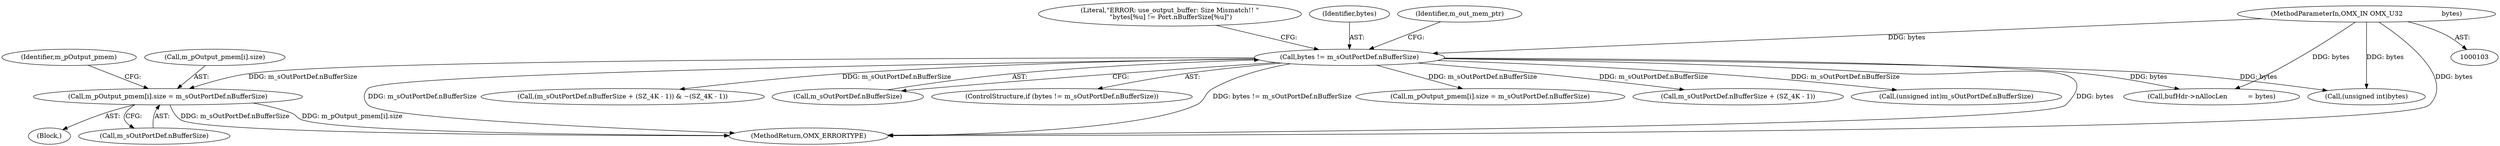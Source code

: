 digraph "0_Android_7558d03e6498e970b761aa44fff6b2c659202d95_2@array" {
"1000456" [label="(Call,m_pOutput_pmem[i].size = m_sOutPortDef.nBufferSize)"];
"1000138" [label="(Call,bytes != m_sOutPortDef.nBufferSize)"];
"1000108" [label="(MethodParameterIn,OMX_IN OMX_U32                   bytes)"];
"1000468" [label="(Identifier,m_pOutput_pmem)"];
"1000108" [label="(MethodParameterIn,OMX_IN OMX_U32                   bytes)"];
"1000145" [label="(Literal,\"ERROR: use_output_buffer: Size Mismatch!! \"\n \"bytes[%u] != Port.nBufferSize[%u]\")"];
"1000394" [label="(Block,)"];
"1000398" [label="(Call,m_sOutPortDef.nBufferSize + (SZ_4K - 1))"];
"1000138" [label="(Call,bytes != m_sOutPortDef.nBufferSize)"];
"1000149" [label="(Call,(unsigned int)m_sOutPortDef.nBufferSize)"];
"1000457" [label="(Call,m_pOutput_pmem[i].size)"];
"1000139" [label="(Identifier,bytes)"];
"1000270" [label="(Call,bufHdr->nAllocLen          = bytes)"];
"1000397" [label="(Call,(m_sOutPortDef.nBufferSize + (SZ_4K - 1)) & ~(SZ_4K - 1))"];
"1000158" [label="(Identifier,m_out_mem_ptr)"];
"1000651" [label="(MethodReturn,OMX_ERRORTYPE)"];
"1000146" [label="(Call,(unsigned int)bytes)"];
"1000140" [label="(Call,m_sOutPortDef.nBufferSize)"];
"1000137" [label="(ControlStructure,if (bytes != m_sOutPortDef.nBufferSize))"];
"1000580" [label="(Call,m_pOutput_pmem[i].size = m_sOutPortDef.nBufferSize)"];
"1000462" [label="(Call,m_sOutPortDef.nBufferSize)"];
"1000456" [label="(Call,m_pOutput_pmem[i].size = m_sOutPortDef.nBufferSize)"];
"1000456" -> "1000394"  [label="AST: "];
"1000456" -> "1000462"  [label="CFG: "];
"1000457" -> "1000456"  [label="AST: "];
"1000462" -> "1000456"  [label="AST: "];
"1000468" -> "1000456"  [label="CFG: "];
"1000456" -> "1000651"  [label="DDG: m_pOutput_pmem[i].size"];
"1000456" -> "1000651"  [label="DDG: m_sOutPortDef.nBufferSize"];
"1000138" -> "1000456"  [label="DDG: m_sOutPortDef.nBufferSize"];
"1000138" -> "1000137"  [label="AST: "];
"1000138" -> "1000140"  [label="CFG: "];
"1000139" -> "1000138"  [label="AST: "];
"1000140" -> "1000138"  [label="AST: "];
"1000145" -> "1000138"  [label="CFG: "];
"1000158" -> "1000138"  [label="CFG: "];
"1000138" -> "1000651"  [label="DDG: bytes"];
"1000138" -> "1000651"  [label="DDG: m_sOutPortDef.nBufferSize"];
"1000138" -> "1000651"  [label="DDG: bytes != m_sOutPortDef.nBufferSize"];
"1000108" -> "1000138"  [label="DDG: bytes"];
"1000138" -> "1000146"  [label="DDG: bytes"];
"1000138" -> "1000149"  [label="DDG: m_sOutPortDef.nBufferSize"];
"1000138" -> "1000270"  [label="DDG: bytes"];
"1000138" -> "1000397"  [label="DDG: m_sOutPortDef.nBufferSize"];
"1000138" -> "1000398"  [label="DDG: m_sOutPortDef.nBufferSize"];
"1000138" -> "1000580"  [label="DDG: m_sOutPortDef.nBufferSize"];
"1000108" -> "1000103"  [label="AST: "];
"1000108" -> "1000651"  [label="DDG: bytes"];
"1000108" -> "1000146"  [label="DDG: bytes"];
"1000108" -> "1000270"  [label="DDG: bytes"];
}
